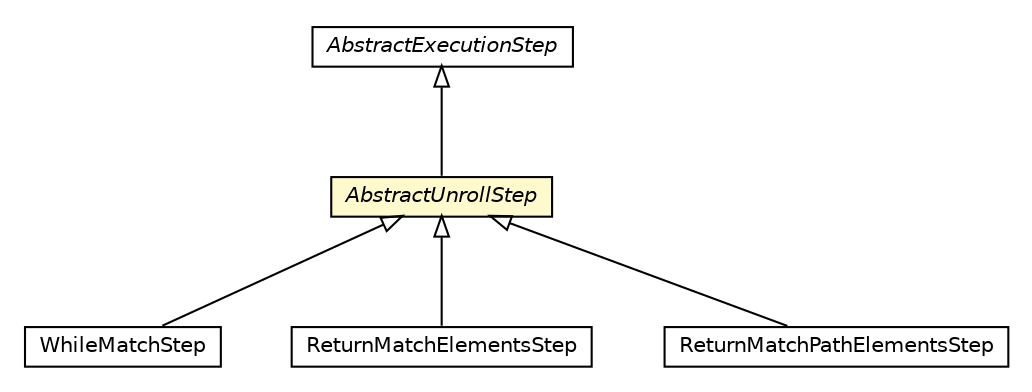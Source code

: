 #!/usr/local/bin/dot
#
# Class diagram 
# Generated by UMLGraph version R5_6-24-gf6e263 (http://www.umlgraph.org/)
#

digraph G {
	edge [fontname="Helvetica",fontsize=10,labelfontname="Helvetica",labelfontsize=10];
	node [fontname="Helvetica",fontsize=10,shape=plaintext];
	nodesep=0.25;
	ranksep=0.5;
	// com.orientechnologies.orient.core.sql.executor.WhileMatchStep
	c777827 [label=<<table title="com.orientechnologies.orient.core.sql.executor.WhileMatchStep" border="0" cellborder="1" cellspacing="0" cellpadding="2" port="p" href="./WhileMatchStep.html">
		<tr><td><table border="0" cellspacing="0" cellpadding="1">
<tr><td align="center" balign="center"> WhileMatchStep </td></tr>
		</table></td></tr>
		</table>>, URL="./WhileMatchStep.html", fontname="Helvetica", fontcolor="black", fontsize=10.0];
	// com.orientechnologies.orient.core.sql.executor.AbstractExecutionStep
	c777836 [label=<<table title="com.orientechnologies.orient.core.sql.executor.AbstractExecutionStep" border="0" cellborder="1" cellspacing="0" cellpadding="2" port="p" href="./AbstractExecutionStep.html">
		<tr><td><table border="0" cellspacing="0" cellpadding="1">
<tr><td align="center" balign="center"><font face="Helvetica-Oblique"> AbstractExecutionStep </font></td></tr>
		</table></td></tr>
		</table>>, URL="./AbstractExecutionStep.html", fontname="Helvetica", fontcolor="black", fontsize=10.0];
	// com.orientechnologies.orient.core.sql.executor.AbstractUnrollStep
	c777887 [label=<<table title="com.orientechnologies.orient.core.sql.executor.AbstractUnrollStep" border="0" cellborder="1" cellspacing="0" cellpadding="2" port="p" bgcolor="lemonChiffon" href="./AbstractUnrollStep.html">
		<tr><td><table border="0" cellspacing="0" cellpadding="1">
<tr><td align="center" balign="center"><font face="Helvetica-Oblique"> AbstractUnrollStep </font></td></tr>
		</table></td></tr>
		</table>>, URL="./AbstractUnrollStep.html", fontname="Helvetica", fontcolor="black", fontsize=10.0];
	// com.orientechnologies.orient.core.sql.executor.ReturnMatchElementsStep
	c777899 [label=<<table title="com.orientechnologies.orient.core.sql.executor.ReturnMatchElementsStep" border="0" cellborder="1" cellspacing="0" cellpadding="2" port="p" href="./ReturnMatchElementsStep.html">
		<tr><td><table border="0" cellspacing="0" cellpadding="1">
<tr><td align="center" balign="center"> ReturnMatchElementsStep </td></tr>
		</table></td></tr>
		</table>>, URL="./ReturnMatchElementsStep.html", fontname="Helvetica", fontcolor="black", fontsize=10.0];
	// com.orientechnologies.orient.core.sql.executor.ReturnMatchPathElementsStep
	c777904 [label=<<table title="com.orientechnologies.orient.core.sql.executor.ReturnMatchPathElementsStep" border="0" cellborder="1" cellspacing="0" cellpadding="2" port="p" href="./ReturnMatchPathElementsStep.html">
		<tr><td><table border="0" cellspacing="0" cellpadding="1">
<tr><td align="center" balign="center"> ReturnMatchPathElementsStep </td></tr>
		</table></td></tr>
		</table>>, URL="./ReturnMatchPathElementsStep.html", fontname="Helvetica", fontcolor="black", fontsize=10.0];
	//com.orientechnologies.orient.core.sql.executor.WhileMatchStep extends com.orientechnologies.orient.core.sql.executor.AbstractUnrollStep
	c777887:p -> c777827:p [dir=back,arrowtail=empty];
	//com.orientechnologies.orient.core.sql.executor.AbstractUnrollStep extends com.orientechnologies.orient.core.sql.executor.AbstractExecutionStep
	c777836:p -> c777887:p [dir=back,arrowtail=empty];
	//com.orientechnologies.orient.core.sql.executor.ReturnMatchElementsStep extends com.orientechnologies.orient.core.sql.executor.AbstractUnrollStep
	c777887:p -> c777899:p [dir=back,arrowtail=empty];
	//com.orientechnologies.orient.core.sql.executor.ReturnMatchPathElementsStep extends com.orientechnologies.orient.core.sql.executor.AbstractUnrollStep
	c777887:p -> c777904:p [dir=back,arrowtail=empty];
}

